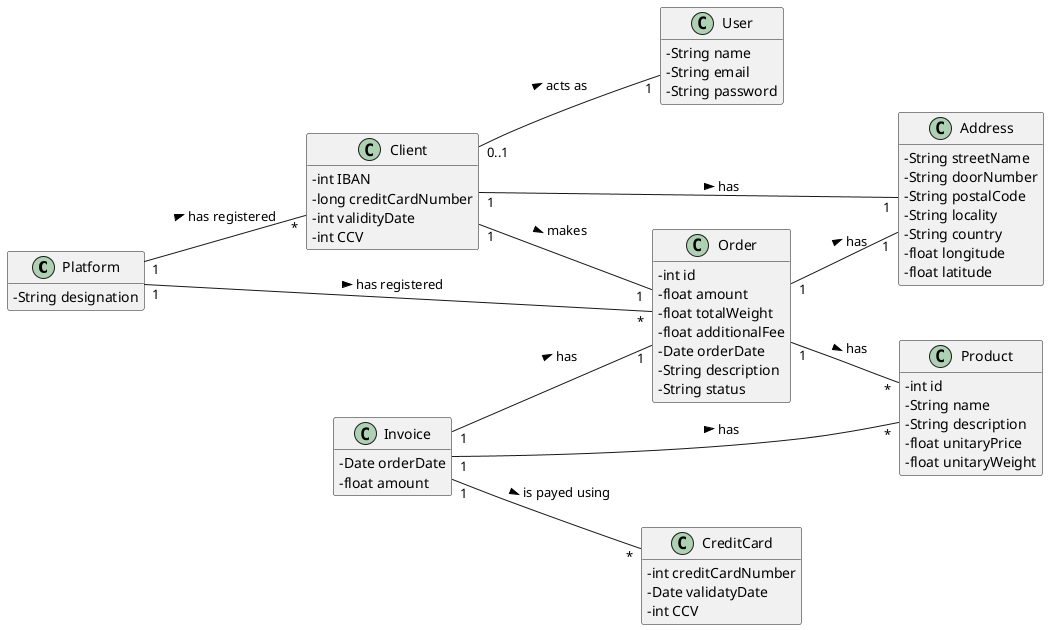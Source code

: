 @startuml
skinparam classAttributeIconSize 0
hide methods
left to right direction

class Platform {
-   String designation
}
class Client{
-   int IBAN
-   long creditCardNumber
-   int validityDate
-   int CCV
}

class User{
-   String name
-   String email
-   String password
}

class Address{
-   String streetName
-   String doorNumber
-   String postalCode
-   String locality
-   String country
-   float longitude
-   float latitude
}

class Order{
-   int id
-   float amount
-   float totalWeight
-   float additionalFee
-   Date orderDate
-   String description
-   String status
}

class Product{
-   int id
-   String name
-   String description
-   float unitaryPrice
-   float unitaryWeight
}

class Invoice{
-   Date orderDate
-   float amount
}

class CreditCard{
-   int creditCardNumber
-   Date validatyDate
-   int CCV
}

Platform "1" -- "*" Client : has registered >
Platform "1" -- "*" Order : has registered >
Order "1" -- "*" Product : has >
Client "0..1" -- "1" User: acts as >
Client "1" -- "1" Order : makes >
Client "1" -- "1" Address : has >
Order "1" -- "1" Address : has >
Invoice "1" -- "1" Order : has >
Invoice "1" -- "*" Product : has >
Invoice "1" -- "*" CreditCard : is payed using >
@enduml